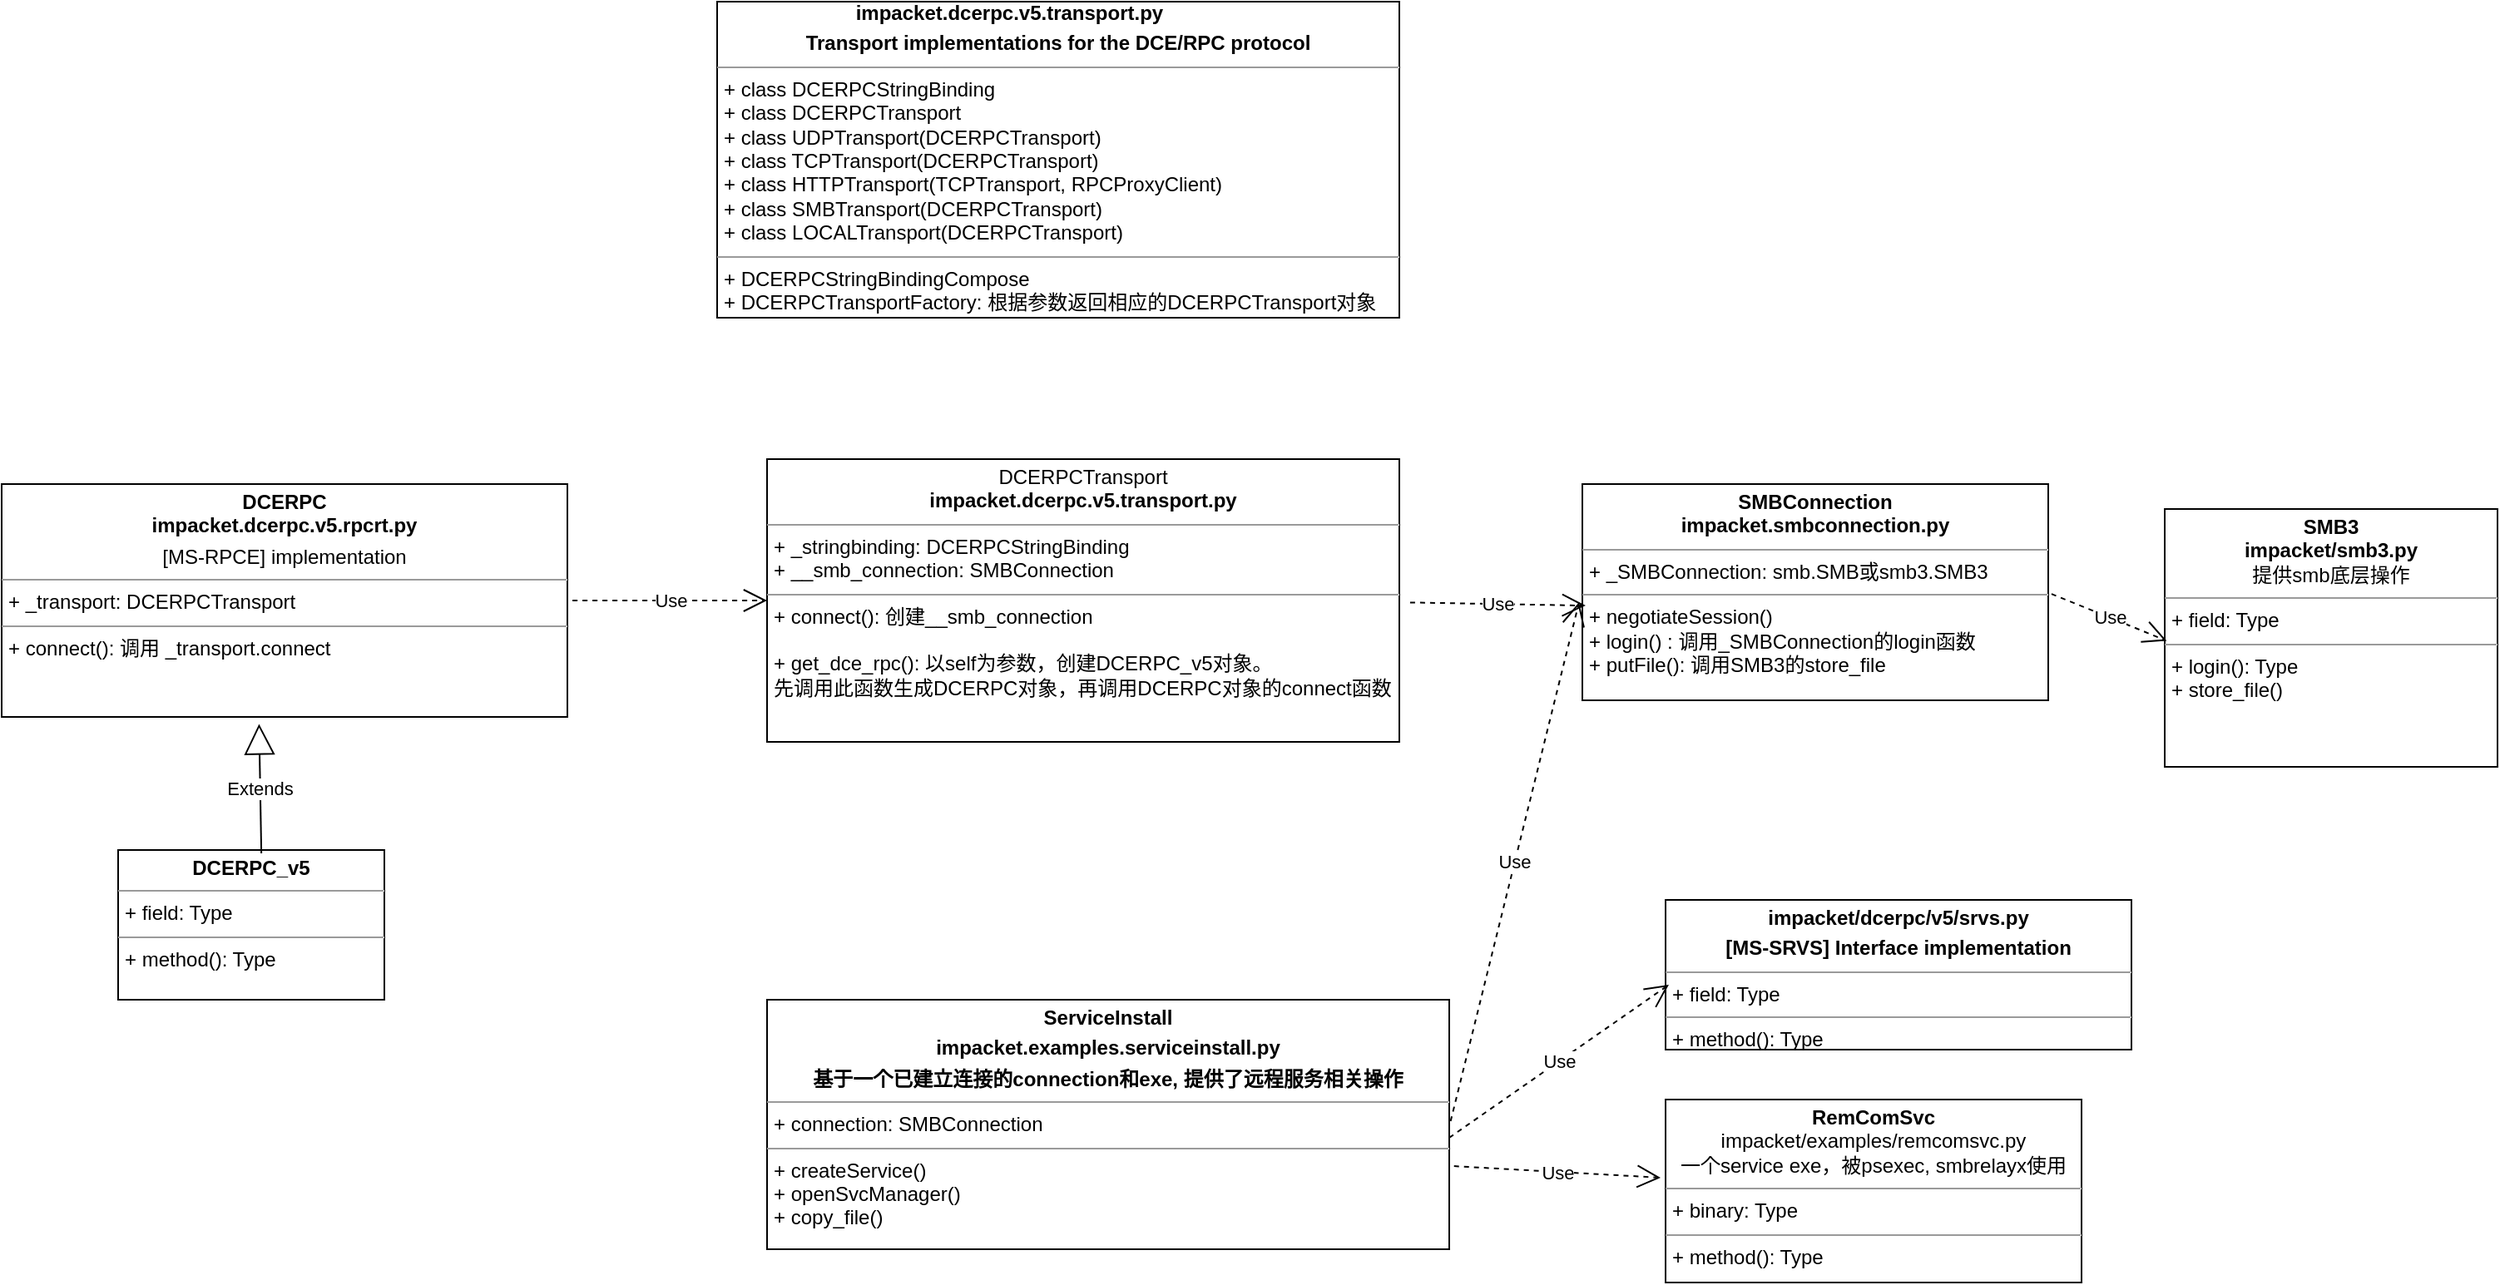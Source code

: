 <mxfile version="14.6.13" type="github">
  <diagram id="9k8CUjLqLtZa7dqB0PQQ" name="Page-1">
    <mxGraphModel dx="1662" dy="796" grid="1" gridSize="10" guides="1" tooltips="1" connect="0" arrows="0" fold="1" page="1" pageScale="1" pageWidth="827" pageHeight="1169" math="0" shadow="0">
      <root>
        <mxCell id="0" />
        <mxCell id="1" parent="0" />
        <mxCell id="KfzqfCUhaY5RTyHcNgsX-5" value="&lt;p style=&quot;margin: 0px ; margin-top: 4px ; text-align: center&quot;&gt;&lt;span style=&quot;font-weight: 700&quot;&gt;SMBConnection&lt;br&gt;&lt;/span&gt;&lt;b&gt;impacket.&lt;/b&gt;&lt;span style=&quot;font-weight: 700&quot;&gt;smbconnection.py&lt;/span&gt;&lt;br&gt;&lt;/p&gt;&lt;hr size=&quot;1&quot;&gt;&lt;p style=&quot;margin: 0px ; margin-left: 4px&quot;&gt;+ _SMBConnection: smb.SMB或smb3.SMB3&lt;/p&gt;&lt;hr size=&quot;1&quot;&gt;&lt;p style=&quot;margin: 0px ; margin-left: 4px&quot;&gt;+ negotiateSession()&lt;/p&gt;&lt;p style=&quot;margin: 0px ; margin-left: 4px&quot;&gt;+&amp;nbsp;login() : 调用_SMBConnection的login函数&lt;/p&gt;&lt;p style=&quot;margin: 0px ; margin-left: 4px&quot;&gt;+ putFile(): 调用SMB3的store_file&lt;/p&gt;" style="verticalAlign=top;align=left;overflow=fill;fontSize=12;fontFamily=Helvetica;html=1;" parent="1" vertex="1">
          <mxGeometry x="1010" y="730" width="280" height="130" as="geometry" />
        </mxCell>
        <mxCell id="KfzqfCUhaY5RTyHcNgsX-6" value="&lt;b style=&quot;text-align: center&quot;&gt;&amp;nbsp; &amp;nbsp; &amp;nbsp; &amp;nbsp; &amp;nbsp; &amp;nbsp; &amp;nbsp; &amp;nbsp; &amp;nbsp; &amp;nbsp; &amp;nbsp; &amp;nbsp; &amp;nbsp;impacket.&lt;/b&gt;&lt;b style=&quot;text-align: center&quot;&gt;dcerpc.v5.transport.py&lt;/b&gt;&lt;b style=&quot;text-align: center&quot;&gt;&lt;br&gt;&lt;/b&gt;&lt;p style=&quot;margin: 0px ; margin-top: 4px ; text-align: center&quot;&gt;&lt;b&gt;Transport implementations for the DCE/RPC protocol&lt;/b&gt;&lt;br&gt;&lt;/p&gt;&lt;hr size=&quot;1&quot;&gt;&lt;p style=&quot;margin: 0px ; margin-left: 4px&quot;&gt;+ class DCERPCStringBinding&lt;/p&gt;&lt;p style=&quot;margin: 0px ; margin-left: 4px&quot;&gt;+ class DCERPCTransport&lt;/p&gt;&lt;p style=&quot;margin: 0px ; margin-left: 4px&quot;&gt;+ class UDPTransport(DCERPCTransport)&lt;/p&gt;&lt;p style=&quot;margin: 0px ; margin-left: 4px&quot;&gt;+ class TCPTransport(DCERPCTransport)&lt;/p&gt;&lt;p style=&quot;margin: 0px ; margin-left: 4px&quot;&gt;+ class HTTPTransport(TCPTransport, RPCProxyClient)&lt;/p&gt;&lt;p style=&quot;margin: 0px ; margin-left: 4px&quot;&gt;+ class SMBTransport(DCERPCTransport)&lt;/p&gt;&lt;p style=&quot;margin: 0px ; margin-left: 4px&quot;&gt;+ class LOCALTransport(DCERPCTransport)&lt;/p&gt;&lt;hr size=&quot;1&quot;&gt;&lt;p style=&quot;margin: 0px ; margin-left: 4px&quot;&gt;+&amp;nbsp;&lt;span&gt;DCERPCStringBindingCompose&lt;/span&gt;&lt;/p&gt;&lt;p style=&quot;margin: 0px ; margin-left: 4px&quot;&gt;+ DCERPCTransportFactory: 根据参数返回相应的DCERPCTransport对象&lt;/p&gt;" style="verticalAlign=top;align=left;overflow=fill;fontSize=12;fontFamily=Helvetica;html=1;" parent="1" vertex="1">
          <mxGeometry x="490" y="440" width="410" height="190" as="geometry" />
        </mxCell>
        <mxCell id="KfzqfCUhaY5RTyHcNgsX-11" value="&lt;p style=&quot;margin: 0px ; margin-top: 4px ; text-align: center&quot;&gt;&lt;span style=&quot;text-align: left&quot;&gt;DCERPCTransport&lt;br&gt;&lt;/span&gt;&lt;b&gt;impacket.&lt;/b&gt;&lt;b&gt;dcerpc.v5.transport.py&lt;/b&gt;&lt;br&gt;&lt;/p&gt;&lt;hr size=&quot;1&quot;&gt;&lt;p style=&quot;margin: 0px ; margin-left: 4px&quot;&gt;+ _stringbinding:&amp;nbsp;DCERPCStringBinding&lt;/p&gt;&lt;p style=&quot;margin: 0px ; margin-left: 4px&quot;&gt;+&amp;nbsp;__smb_connection: SMBConnection&lt;/p&gt;&lt;hr size=&quot;1&quot;&gt;&lt;p style=&quot;margin: 0px ; margin-left: 4px&quot;&gt;+ connect(): 创建__smb_connection&lt;/p&gt;&lt;p style=&quot;margin: 0px ; margin-left: 4px&quot;&gt;&lt;br&gt;&lt;/p&gt;&lt;p style=&quot;margin: 0px ; margin-left: 4px&quot;&gt;+ get_dce_rpc(): 以self为参数，创建DCERPC_v5对象。&lt;/p&gt;&lt;p style=&quot;margin: 0px ; margin-left: 4px&quot;&gt;先调用此函数生成DCERPC对象，再调用DCERPC对象的connect函数&lt;/p&gt;" style="verticalAlign=top;align=left;overflow=fill;fontSize=12;fontFamily=Helvetica;html=1;" parent="1" vertex="1">
          <mxGeometry x="520" y="715" width="380" height="170" as="geometry" />
        </mxCell>
        <mxCell id="KfzqfCUhaY5RTyHcNgsX-12" value="&lt;p style=&quot;margin: 0px ; margin-top: 4px ; text-align: center&quot;&gt;&lt;b&gt;DCERPC&lt;br&gt;&lt;/b&gt;&lt;b&gt;impacket.dcerpc.v5.rpcrt.py&lt;/b&gt;&lt;/p&gt;&lt;p style=&quot;margin: 0px ; margin-top: 4px ; text-align: center&quot;&gt;[MS-RPCE] implementation&lt;br&gt;&lt;/p&gt;&lt;hr size=&quot;1&quot;&gt;&lt;p style=&quot;margin: 0px ; margin-left: 4px&quot;&gt;+ _transport: DCERPCTransport&lt;/p&gt;&lt;hr size=&quot;1&quot;&gt;&lt;p style=&quot;margin: 0px ; margin-left: 4px&quot;&gt;+ connect():&amp;nbsp;调用 _transport.connect&lt;/p&gt;" style="verticalAlign=top;align=left;overflow=fill;fontSize=12;fontFamily=Helvetica;html=1;" parent="1" vertex="1">
          <mxGeometry x="60" y="730" width="340" height="140" as="geometry" />
        </mxCell>
        <mxCell id="KfzqfCUhaY5RTyHcNgsX-13" value="&lt;p style=&quot;margin: 0px ; margin-top: 4px ; text-align: center&quot;&gt;&lt;b&gt;DCERPC_v5&lt;/b&gt;&lt;br&gt;&lt;/p&gt;&lt;hr size=&quot;1&quot;&gt;&lt;p style=&quot;margin: 0px ; margin-left: 4px&quot;&gt;+ field: Type&lt;/p&gt;&lt;hr size=&quot;1&quot;&gt;&lt;p style=&quot;margin: 0px ; margin-left: 4px&quot;&gt;+ method(): Type&lt;/p&gt;" style="verticalAlign=top;align=left;overflow=fill;fontSize=12;fontFamily=Helvetica;html=1;" parent="1" vertex="1">
          <mxGeometry x="130" y="950" width="160" height="90" as="geometry" />
        </mxCell>
        <mxCell id="KfzqfCUhaY5RTyHcNgsX-14" value="Extends" style="endArrow=block;endSize=16;endFill=0;html=1;exitX=0.538;exitY=0.022;exitDx=0;exitDy=0;exitPerimeter=0;entryX=0.455;entryY=1.03;entryDx=0;entryDy=0;entryPerimeter=0;" parent="1" source="KfzqfCUhaY5RTyHcNgsX-13" target="KfzqfCUhaY5RTyHcNgsX-12" edge="1">
          <mxGeometry width="160" relative="1" as="geometry">
            <mxPoint x="420" y="810" as="sourcePoint" />
            <mxPoint x="190" y="920" as="targetPoint" />
          </mxGeometry>
        </mxCell>
        <mxCell id="KfzqfCUhaY5RTyHcNgsX-15" value="Use" style="endArrow=open;endSize=12;dashed=1;html=1;exitX=1.009;exitY=0.5;exitDx=0;exitDy=0;exitPerimeter=0;" parent="1" source="KfzqfCUhaY5RTyHcNgsX-12" target="KfzqfCUhaY5RTyHcNgsX-11" edge="1">
          <mxGeometry width="160" relative="1" as="geometry">
            <mxPoint x="540" y="910" as="sourcePoint" />
            <mxPoint x="700" y="910" as="targetPoint" />
          </mxGeometry>
        </mxCell>
        <mxCell id="KfzqfCUhaY5RTyHcNgsX-16" value="Use" style="endArrow=open;endSize=12;dashed=1;html=1;exitX=1.017;exitY=0.507;exitDx=0;exitDy=0;exitPerimeter=0;entryX=0.007;entryY=0.562;entryDx=0;entryDy=0;entryPerimeter=0;" parent="1" source="KfzqfCUhaY5RTyHcNgsX-11" target="KfzqfCUhaY5RTyHcNgsX-5" edge="1">
          <mxGeometry width="160" relative="1" as="geometry">
            <mxPoint x="540" y="710" as="sourcePoint" />
            <mxPoint x="908" y="795" as="targetPoint" />
          </mxGeometry>
        </mxCell>
        <mxCell id="KfzqfCUhaY5RTyHcNgsX-17" value="&lt;p style=&quot;margin: 0px ; margin-top: 4px ; text-align: center&quot;&gt;&lt;b&gt;SMB3&lt;/b&gt;&lt;br&gt;&lt;b&gt;impacket/smb3.py&lt;br&gt;&lt;/b&gt;提供smb底层操作&lt;/p&gt;&lt;hr size=&quot;1&quot;&gt;&lt;p style=&quot;margin: 0px ; margin-left: 4px&quot;&gt;+ field: Type&lt;/p&gt;&lt;hr size=&quot;1&quot;&gt;&lt;p style=&quot;margin: 0px ; margin-left: 4px&quot;&gt;+ login(): Type&lt;/p&gt;&lt;p style=&quot;margin: 0px ; margin-left: 4px&quot;&gt;+ store_file()&lt;/p&gt;" style="verticalAlign=top;align=left;overflow=fill;fontSize=12;fontFamily=Helvetica;html=1;" parent="1" vertex="1">
          <mxGeometry x="1360" y="745" width="200" height="155" as="geometry" />
        </mxCell>
        <mxCell id="KfzqfCUhaY5RTyHcNgsX-18" value="Use" style="endArrow=open;endSize=12;dashed=1;html=1;exitX=1.007;exitY=0.508;exitDx=0;exitDy=0;exitPerimeter=0;entryX=0.006;entryY=0.511;entryDx=0;entryDy=0;entryPerimeter=0;" parent="1" source="KfzqfCUhaY5RTyHcNgsX-5" target="KfzqfCUhaY5RTyHcNgsX-17" edge="1">
          <mxGeometry width="160" relative="1" as="geometry">
            <mxPoint x="1290" y="806.28" as="sourcePoint" />
            <mxPoint x="1406.92" y="800" as="targetPoint" />
          </mxGeometry>
        </mxCell>
        <mxCell id="KfzqfCUhaY5RTyHcNgsX-19" value="&lt;p style=&quot;margin: 0px ; margin-top: 4px ; text-align: center&quot;&gt;&lt;b&gt;RemComSvc&lt;br&gt;&lt;/b&gt;impacket/examples/remcomsvc.py&lt;br&gt;一个service exe，被psexec,&amp;nbsp;smbrelayx使用&lt;/p&gt;&lt;hr size=&quot;1&quot;&gt;&lt;p style=&quot;margin: 0px ; margin-left: 4px&quot;&gt;+ binary: Type&lt;/p&gt;&lt;hr size=&quot;1&quot;&gt;&lt;p style=&quot;margin: 0px ; margin-left: 4px&quot;&gt;+ method(): Type&lt;/p&gt;" style="verticalAlign=top;align=left;overflow=fill;fontSize=12;fontFamily=Helvetica;html=1;" parent="1" vertex="1">
          <mxGeometry x="1060" y="1100" width="250" height="110" as="geometry" />
        </mxCell>
        <mxCell id="KfzqfCUhaY5RTyHcNgsX-20" value="&lt;p style=&quot;margin: 0px ; margin-top: 4px ; text-align: center&quot;&gt;&lt;b&gt;ServiceInstall&lt;/b&gt;&lt;/p&gt;&lt;p style=&quot;margin: 0px ; margin-top: 4px ; text-align: center&quot;&gt;&lt;b&gt;impacket.examples.serviceinstall.py&lt;/b&gt;&lt;/p&gt;&lt;p style=&quot;margin: 0px ; margin-top: 4px ; text-align: center&quot;&gt;&lt;b&gt;基于一个已建立连接的connection和exe, 提供了远程服务相关操作&lt;/b&gt;&lt;/p&gt;&lt;hr size=&quot;1&quot;&gt;&lt;p style=&quot;margin: 0px ; margin-left: 4px&quot;&gt;+ connection: SMBConnection&lt;/p&gt;&lt;hr size=&quot;1&quot;&gt;&lt;p style=&quot;margin: 0px ; margin-left: 4px&quot;&gt;+&amp;nbsp;&lt;span&gt;createService()&lt;/span&gt;&lt;/p&gt;&lt;p style=&quot;margin: 0px ; margin-left: 4px&quot;&gt;+ openSvcManager()&lt;/p&gt;&lt;p style=&quot;margin: 0px ; margin-left: 4px&quot;&gt;+ copy_file()&lt;/p&gt;" style="verticalAlign=top;align=left;overflow=fill;fontSize=12;fontFamily=Helvetica;html=1;" parent="1" vertex="1">
          <mxGeometry x="520" y="1040" width="410" height="150" as="geometry" />
        </mxCell>
        <mxCell id="KfzqfCUhaY5RTyHcNgsX-25" value="&lt;p style=&quot;margin: 0px ; margin-top: 4px ; text-align: center&quot;&gt;&lt;b&gt;impacket/dcerpc/v5/srvs.py&lt;/b&gt;&lt;/p&gt;&lt;p style=&quot;margin: 0px ; margin-top: 4px ; text-align: center&quot;&gt;&lt;b&gt;[MS-SRVS] Interface implementation&lt;/b&gt;&lt;/p&gt;&lt;hr size=&quot;1&quot;&gt;&lt;p style=&quot;margin: 0px ; margin-left: 4px&quot;&gt;+ field: Type&lt;/p&gt;&lt;hr size=&quot;1&quot;&gt;&lt;p style=&quot;margin: 0px ; margin-left: 4px&quot;&gt;+ method(): Type&lt;/p&gt;" style="verticalAlign=top;align=left;overflow=fill;fontSize=12;fontFamily=Helvetica;html=1;" parent="1" vertex="1">
          <mxGeometry x="1060" y="980" width="280" height="90" as="geometry" />
        </mxCell>
        <mxCell id="KfzqfCUhaY5RTyHcNgsX-26" value="Use" style="endArrow=open;endSize=12;dashed=1;html=1;exitX=1.002;exitY=0.487;exitDx=0;exitDy=0;exitPerimeter=0;entryX=-0.007;entryY=0.546;entryDx=0;entryDy=0;entryPerimeter=0;" parent="1" source="KfzqfCUhaY5RTyHcNgsX-20" target="KfzqfCUhaY5RTyHcNgsX-5" edge="1">
          <mxGeometry width="160" relative="1" as="geometry">
            <mxPoint x="660" y="910" as="sourcePoint" />
            <mxPoint x="820" y="910" as="targetPoint" />
          </mxGeometry>
        </mxCell>
        <mxCell id="KfzqfCUhaY5RTyHcNgsX-27" value="Use" style="endArrow=open;endSize=12;dashed=1;html=1;entryX=0.007;entryY=0.567;entryDx=0;entryDy=0;entryPerimeter=0;exitX=1;exitY=0.553;exitDx=0;exitDy=0;exitPerimeter=0;" parent="1" source="KfzqfCUhaY5RTyHcNgsX-20" target="KfzqfCUhaY5RTyHcNgsX-25" edge="1">
          <mxGeometry width="160" relative="1" as="geometry">
            <mxPoint x="930" y="1110" as="sourcePoint" />
            <mxPoint x="820" y="910" as="targetPoint" />
          </mxGeometry>
        </mxCell>
        <mxCell id="KfzqfCUhaY5RTyHcNgsX-28" value="Use" style="endArrow=open;endSize=12;dashed=1;html=1;exitX=1.007;exitY=0.667;exitDx=0;exitDy=0;exitPerimeter=0;entryX=-0.012;entryY=0.427;entryDx=0;entryDy=0;entryPerimeter=0;" parent="1" source="KfzqfCUhaY5RTyHcNgsX-20" target="KfzqfCUhaY5RTyHcNgsX-19" edge="1">
          <mxGeometry width="160" relative="1" as="geometry">
            <mxPoint x="880" y="1270" as="sourcePoint" />
            <mxPoint x="1040" y="1270" as="targetPoint" />
          </mxGeometry>
        </mxCell>
      </root>
    </mxGraphModel>
  </diagram>
</mxfile>
